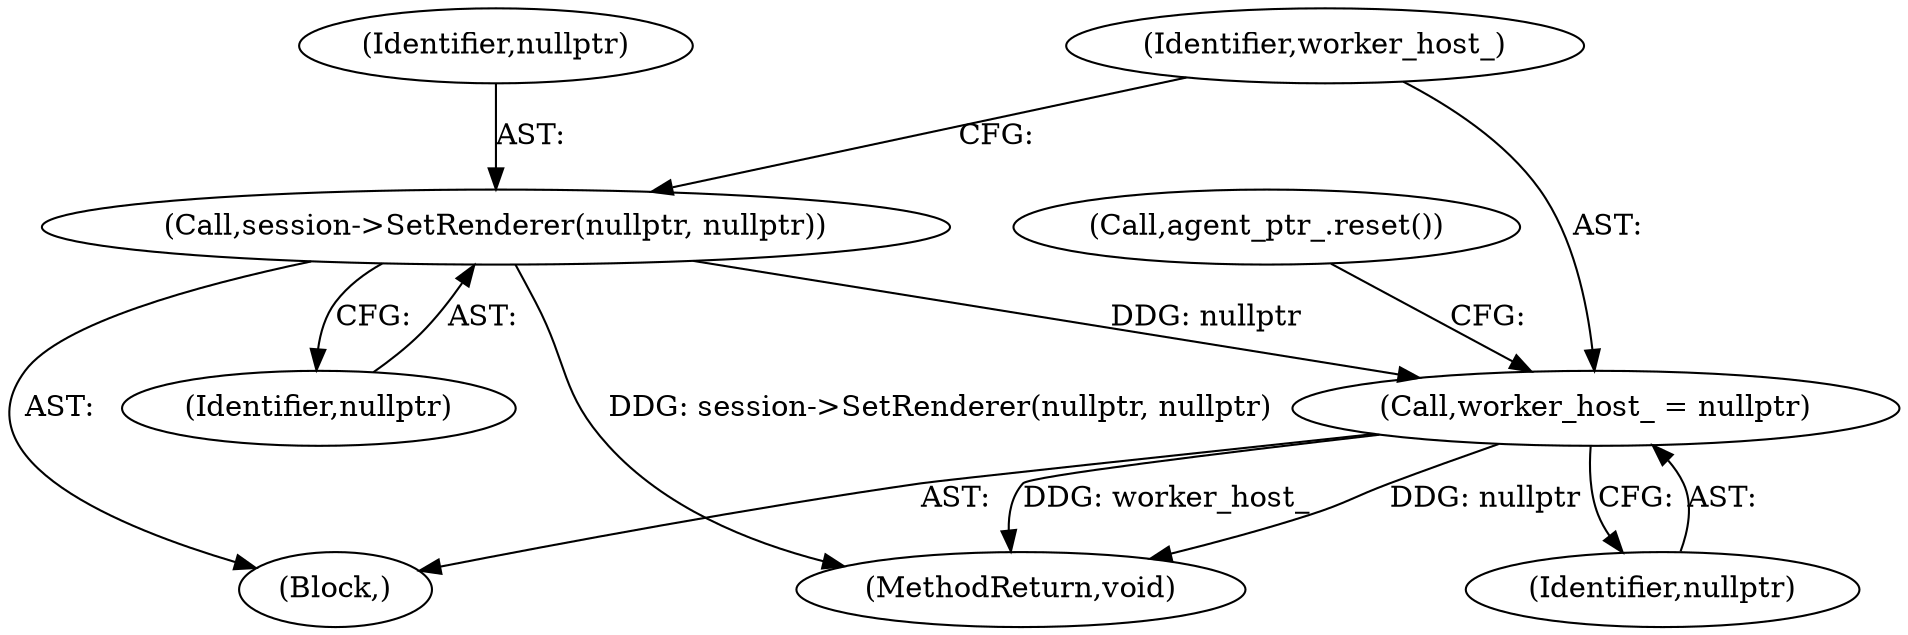 digraph "1_Chrome_3c8e4852477d5b1e2da877808c998dc57db9460f_49@del" {
"1000113" [label="(Call,session->SetRenderer(nullptr, nullptr))"];
"1000116" [label="(Call,worker_host_ = nullptr)"];
"1000115" [label="(Identifier,nullptr)"];
"1000120" [label="(MethodReturn,void)"];
"1000117" [label="(Identifier,worker_host_)"];
"1000118" [label="(Identifier,nullptr)"];
"1000114" [label="(Identifier,nullptr)"];
"1000119" [label="(Call,agent_ptr_.reset())"];
"1000113" [label="(Call,session->SetRenderer(nullptr, nullptr))"];
"1000116" [label="(Call,worker_host_ = nullptr)"];
"1000101" [label="(Block,)"];
"1000113" -> "1000101"  [label="AST: "];
"1000113" -> "1000115"  [label="CFG: "];
"1000114" -> "1000113"  [label="AST: "];
"1000115" -> "1000113"  [label="AST: "];
"1000117" -> "1000113"  [label="CFG: "];
"1000113" -> "1000120"  [label="DDG: session->SetRenderer(nullptr, nullptr)"];
"1000113" -> "1000116"  [label="DDG: nullptr"];
"1000116" -> "1000101"  [label="AST: "];
"1000116" -> "1000118"  [label="CFG: "];
"1000117" -> "1000116"  [label="AST: "];
"1000118" -> "1000116"  [label="AST: "];
"1000119" -> "1000116"  [label="CFG: "];
"1000116" -> "1000120"  [label="DDG: worker_host_"];
"1000116" -> "1000120"  [label="DDG: nullptr"];
}
